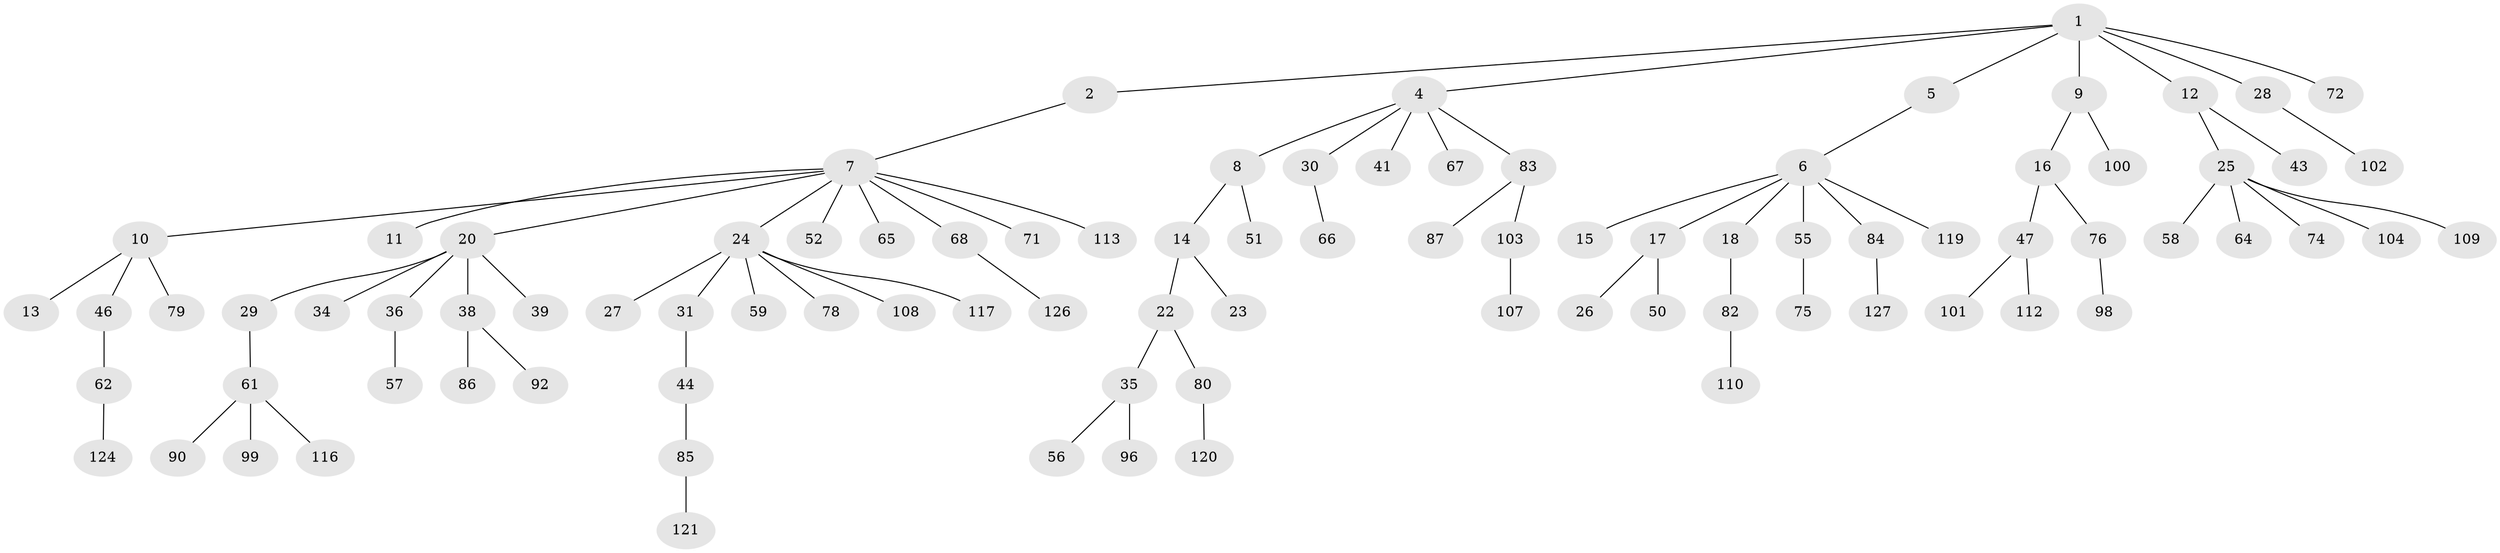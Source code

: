 // Generated by graph-tools (version 1.1) at 2025/52/02/27/25 19:52:12]
// undirected, 91 vertices, 90 edges
graph export_dot {
graph [start="1"]
  node [color=gray90,style=filled];
  1 [super="+3"];
  2 [super="+88"];
  4 [super="+33"];
  5;
  6 [super="+60"];
  7 [super="+45"];
  8 [super="+122"];
  9;
  10 [super="+37"];
  11;
  12 [super="+19"];
  13;
  14;
  15;
  16;
  17 [super="+91"];
  18;
  20 [super="+21"];
  22 [super="+69"];
  23 [super="+81"];
  24 [super="+42"];
  25 [super="+54"];
  26;
  27;
  28 [super="+105"];
  29;
  30 [super="+32"];
  31 [super="+123"];
  34 [super="+49"];
  35 [super="+40"];
  36;
  38 [super="+77"];
  39;
  41 [super="+53"];
  43;
  44;
  46 [super="+48"];
  47 [super="+63"];
  50;
  51;
  52;
  55 [super="+70"];
  56;
  57 [super="+114"];
  58;
  59;
  61 [super="+97"];
  62 [super="+94"];
  64 [super="+118"];
  65;
  66;
  67;
  68 [super="+73"];
  71;
  72;
  74;
  75;
  76;
  78 [super="+111"];
  79;
  80 [super="+93"];
  82 [super="+128"];
  83;
  84 [super="+95"];
  85 [super="+89"];
  86 [super="+125"];
  87 [super="+106"];
  90;
  92;
  96;
  98;
  99;
  100;
  101;
  102;
  103;
  104;
  107;
  108;
  109;
  110;
  112;
  113 [super="+115"];
  116;
  117;
  119;
  120;
  121;
  124;
  126;
  127;
  1 -- 2;
  1 -- 5;
  1 -- 9;
  1 -- 12;
  1 -- 28;
  1 -- 72;
  1 -- 4;
  2 -- 7;
  4 -- 8;
  4 -- 30;
  4 -- 67;
  4 -- 83;
  4 -- 41;
  5 -- 6;
  6 -- 15;
  6 -- 17;
  6 -- 18;
  6 -- 55;
  6 -- 84;
  6 -- 119;
  7 -- 10;
  7 -- 11;
  7 -- 20;
  7 -- 24;
  7 -- 52;
  7 -- 68;
  7 -- 65;
  7 -- 71;
  7 -- 113;
  8 -- 14;
  8 -- 51;
  9 -- 16;
  9 -- 100;
  10 -- 13;
  10 -- 79;
  10 -- 46;
  12 -- 25;
  12 -- 43;
  14 -- 22;
  14 -- 23;
  16 -- 47;
  16 -- 76;
  17 -- 26;
  17 -- 50;
  18 -- 82;
  20 -- 36;
  20 -- 39;
  20 -- 34;
  20 -- 29;
  20 -- 38;
  22 -- 35;
  22 -- 80;
  24 -- 27;
  24 -- 31;
  24 -- 59;
  24 -- 78;
  24 -- 108;
  24 -- 117;
  25 -- 58;
  25 -- 64;
  25 -- 74;
  25 -- 104;
  25 -- 109;
  28 -- 102;
  29 -- 61;
  30 -- 66;
  31 -- 44;
  35 -- 56;
  35 -- 96;
  36 -- 57;
  38 -- 86;
  38 -- 92;
  44 -- 85;
  46 -- 62;
  47 -- 101;
  47 -- 112;
  55 -- 75;
  61 -- 90;
  61 -- 99;
  61 -- 116;
  62 -- 124;
  68 -- 126;
  76 -- 98;
  80 -- 120;
  82 -- 110;
  83 -- 87;
  83 -- 103;
  84 -- 127;
  85 -- 121;
  103 -- 107;
}
